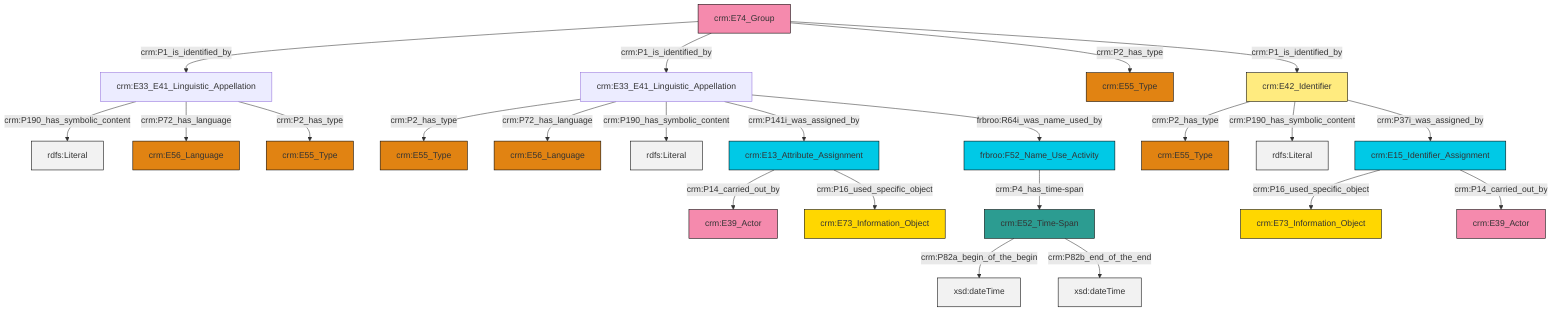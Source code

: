 graph TD
classDef Literal fill:#f2f2f2,stroke:#000000;
classDef CRM_Entity fill:#FFFFFF,stroke:#000000;
classDef Temporal_Entity fill:#00C9E6, stroke:#000000;
classDef Type fill:#E18312, stroke:#000000;
classDef Time-Span fill:#2C9C91, stroke:#000000;
classDef Appellation fill:#FFEB7F, stroke:#000000;
classDef Place fill:#008836, stroke:#000000;
classDef Persistent_Item fill:#B266B2, stroke:#000000;
classDef Conceptual_Object fill:#FFD700, stroke:#000000;
classDef Physical_Thing fill:#D2B48C, stroke:#000000;
classDef Actor fill:#f58aad, stroke:#000000;
classDef PC_Classes fill:#4ce600, stroke:#000000;
classDef Multi fill:#cccccc,stroke:#000000;

0["crm:E52_Time-Span"]:::Time-Span -->|crm:P82a_begin_of_the_begin| 1[xsd:dateTime]:::Literal
2["crm:E74_Group"]:::Actor -->|crm:P1_is_identified_by| 3["crm:E33_E41_Linguistic_Appellation"]:::Default
4["crm:E15_Identifier_Assignment"]:::Temporal_Entity -->|crm:P16_used_specific_object| 5["crm:E73_Information_Object"]:::Conceptual_Object
2["crm:E74_Group"]:::Actor -->|crm:P1_is_identified_by| 11["crm:E33_E41_Linguistic_Appellation"]:::Default
12["crm:E42_Identifier"]:::Appellation -->|crm:P2_has_type| 13["crm:E55_Type"]:::Type
0["crm:E52_Time-Span"]:::Time-Span -->|crm:P82b_end_of_the_end| 14[xsd:dateTime]:::Literal
11["crm:E33_E41_Linguistic_Appellation"]:::Default -->|crm:P2_has_type| 18["crm:E55_Type"]:::Type
11["crm:E33_E41_Linguistic_Appellation"]:::Default -->|crm:P72_has_language| 24["crm:E56_Language"]:::Type
11["crm:E33_E41_Linguistic_Appellation"]:::Default -->|crm:P190_has_symbolic_content| 25[rdfs:Literal]:::Literal
11["crm:E33_E41_Linguistic_Appellation"]:::Default -->|crm:P141i_was_assigned_by| 26["crm:E13_Attribute_Assignment"]:::Temporal_Entity
2["crm:E74_Group"]:::Actor -->|crm:P2_has_type| 6["crm:E55_Type"]:::Type
26["crm:E13_Attribute_Assignment"]:::Temporal_Entity -->|crm:P14_carried_out_by| 28["crm:E39_Actor"]:::Actor
3["crm:E33_E41_Linguistic_Appellation"]:::Default -->|crm:P190_has_symbolic_content| 30[rdfs:Literal]:::Literal
3["crm:E33_E41_Linguistic_Appellation"]:::Default -->|crm:P72_has_language| 22["crm:E56_Language"]:::Type
26["crm:E13_Attribute_Assignment"]:::Temporal_Entity -->|crm:P16_used_specific_object| 8["crm:E73_Information_Object"]:::Conceptual_Object
12["crm:E42_Identifier"]:::Appellation -->|crm:P190_has_symbolic_content| 36[rdfs:Literal]:::Literal
3["crm:E33_E41_Linguistic_Appellation"]:::Default -->|crm:P2_has_type| 31["crm:E55_Type"]:::Type
11["crm:E33_E41_Linguistic_Appellation"]:::Default -->|frbroo:R64i_was_name_used_by| 16["frbroo:F52_Name_Use_Activity"]:::Temporal_Entity
2["crm:E74_Group"]:::Actor -->|crm:P1_is_identified_by| 12["crm:E42_Identifier"]:::Appellation
16["frbroo:F52_Name_Use_Activity"]:::Temporal_Entity -->|crm:P4_has_time-span| 0["crm:E52_Time-Span"]:::Time-Span
4["crm:E15_Identifier_Assignment"]:::Temporal_Entity -->|crm:P14_carried_out_by| 33["crm:E39_Actor"]:::Actor
12["crm:E42_Identifier"]:::Appellation -->|crm:P37i_was_assigned_by| 4["crm:E15_Identifier_Assignment"]:::Temporal_Entity